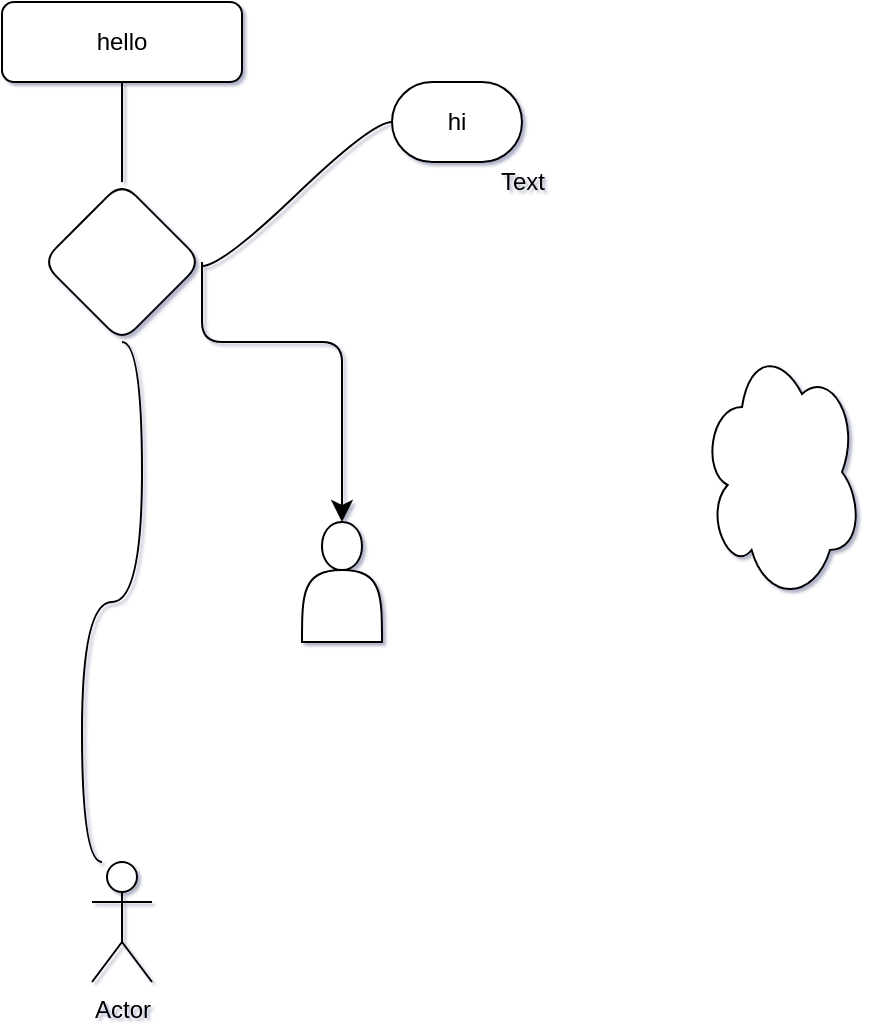 <mxfile>
    <diagram id="U9xl6XCDTGhS6aGSSiOr" name="Page-1">
        <mxGraphModel dx="744" dy="568" grid="1" gridSize="10" guides="1" tooltips="1" connect="1" arrows="1" fold="1" page="1" pageScale="1" pageWidth="850" pageHeight="1100" math="0" shadow="1">
            <root>
                <mxCell id="0"/>
                <mxCell id="1" parent="0"/>
                <mxCell id="2" value="hello" style="rounded=1;whiteSpace=wrap;html=1;" parent="1" vertex="1">
                    <mxGeometry x="70" y="30" width="120" height="40" as="geometry"/>
                </mxCell>
                <mxCell id="3" value="" style="rhombus;whiteSpace=wrap;html=1;rounded=1;" parent="1" vertex="1">
                    <mxGeometry x="90" y="120" width="80" height="80" as="geometry"/>
                </mxCell>
                <mxCell id="4" value="" style="endArrow=none;html=1;entryX=0.5;entryY=1;entryDx=0;entryDy=0;exitX=0.5;exitY=0;exitDx=0;exitDy=0;" parent="1" source="3" target="2" edge="1">
                    <mxGeometry width="50" height="50" relative="1" as="geometry">
                        <mxPoint x="100" y="130" as="sourcePoint"/>
                        <mxPoint x="150" y="80" as="targetPoint"/>
                    </mxGeometry>
                </mxCell>
                <mxCell id="5" value="" style="edgeStyle=elbowEdgeStyle;elbow=vertical;endArrow=classic;html=1;curved=0;rounded=1;endSize=8;startSize=8;" parent="1" edge="1">
                    <mxGeometry width="50" height="50" relative="1" as="geometry">
                        <mxPoint x="170" y="160" as="sourcePoint"/>
                        <mxPoint x="240" y="290" as="targetPoint"/>
                        <Array as="points">
                            <mxPoint x="200" y="200"/>
                        </Array>
                    </mxGeometry>
                </mxCell>
                <mxCell id="6" value="" style="shape=actor;whiteSpace=wrap;html=1;rounded=1;" parent="1" vertex="1">
                    <mxGeometry x="220" y="290" width="40" height="60" as="geometry"/>
                </mxCell>
                <mxCell id="7" value="hi" style="whiteSpace=wrap;html=1;rounded=1;arcSize=50;align=center;verticalAlign=middle;strokeWidth=1;autosize=1;spacing=4;treeFolding=1;treeMoving=1;newEdgeStyle={&quot;edgeStyle&quot;:&quot;entityRelationEdgeStyle&quot;,&quot;startArrow&quot;:&quot;none&quot;,&quot;endArrow&quot;:&quot;none&quot;,&quot;segment&quot;:10,&quot;curved&quot;:1,&quot;sourcePerimeterSpacing&quot;:0,&quot;targetPerimeterSpacing&quot;:0};" parent="1" vertex="1">
                    <mxGeometry x="265" y="70" width="65" height="40" as="geometry"/>
                </mxCell>
                <mxCell id="8" value="" style="edgeStyle=entityRelationEdgeStyle;startArrow=none;endArrow=none;segment=10;curved=1;sourcePerimeterSpacing=0;targetPerimeterSpacing=0;" parent="1" target="7" edge="1">
                    <mxGeometry relative="1" as="geometry">
                        <mxPoint x="170" y="162" as="sourcePoint"/>
                    </mxGeometry>
                </mxCell>
                <mxCell id="13" value="Actor" style="shape=umlActor;verticalLabelPosition=bottom;verticalAlign=top;html=1;outlineConnect=0;rounded=1;" parent="1" vertex="1">
                    <mxGeometry x="115" y="460" width="30" height="60" as="geometry"/>
                </mxCell>
                <mxCell id="16" value="" style="edgeStyle=entityRelationEdgeStyle;startArrow=none;endArrow=none;segment=10;curved=1;sourcePerimeterSpacing=0;targetPerimeterSpacing=0;rounded=1;exitX=0.5;exitY=1;exitDx=0;exitDy=0;" parent="1" source="3" edge="1">
                    <mxGeometry relative="1" as="geometry">
                        <mxPoint x="190" y="360" as="sourcePoint"/>
                        <mxPoint x="120" y="460" as="targetPoint"/>
                    </mxGeometry>
                </mxCell>
                <mxCell id="17" value="" style="ellipse;shape=cloud;whiteSpace=wrap;html=1;rounded=1;" parent="1" vertex="1">
                    <mxGeometry x="420" y="200" width="80" height="130" as="geometry"/>
                </mxCell>
                <mxCell id="18" value="Text" style="text;html=1;align=center;verticalAlign=middle;resizable=0;points=[];autosize=1;strokeColor=none;fillColor=none;" vertex="1" parent="1">
                    <mxGeometry x="305" y="105" width="50" height="30" as="geometry"/>
                </mxCell>
            </root>
        </mxGraphModel>
    </diagram>
</mxfile>